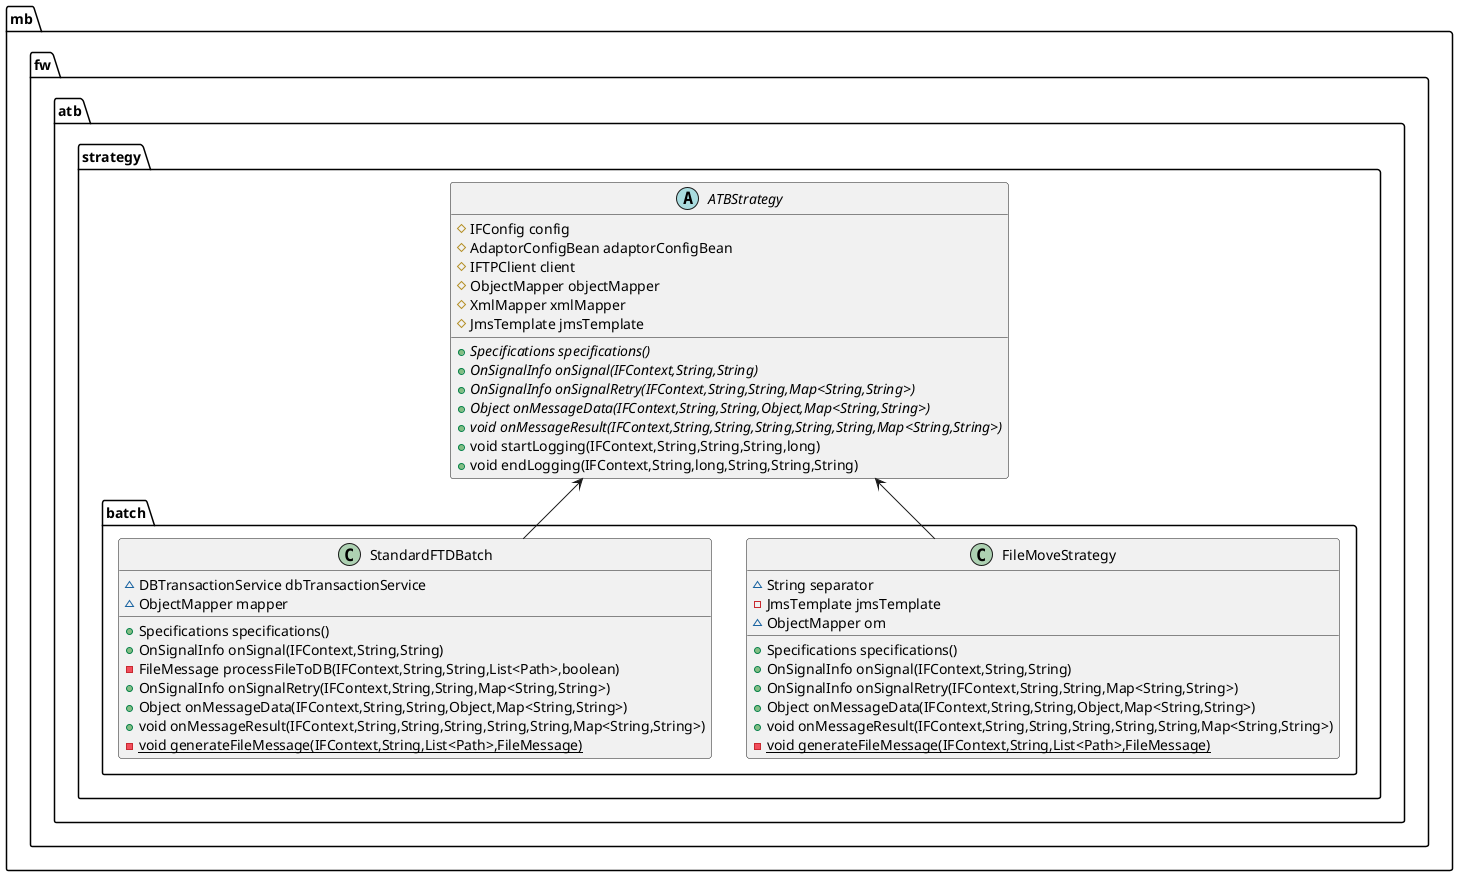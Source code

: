 @startuml
abstract class mb.fw.atb.strategy.ATBStrategy {
# IFConfig config
# AdaptorConfigBean adaptorConfigBean
# IFTPClient client
# ObjectMapper objectMapper
# XmlMapper xmlMapper
# JmsTemplate jmsTemplate
+ {abstract}Specifications specifications()
+ {abstract}OnSignalInfo onSignal(IFContext,String,String)
+ {abstract}OnSignalInfo onSignalRetry(IFContext,String,String,Map<String,String>)
+ {abstract}Object onMessageData(IFContext,String,String,Object,Map<String,String>)
+ {abstract}void onMessageResult(IFContext,String,String,String,String,String,Map<String,String>)
+ void startLogging(IFContext,String,String,String,long)
+ void endLogging(IFContext,String,long,String,String,String)
}


class mb.fw.atb.strategy.batch.FileMoveStrategy {
~ String separator
- JmsTemplate jmsTemplate
~ ObjectMapper om
+ Specifications specifications()
+ OnSignalInfo onSignal(IFContext,String,String)
+ OnSignalInfo onSignalRetry(IFContext,String,String,Map<String,String>)
+ Object onMessageData(IFContext,String,String,Object,Map<String,String>)
+ void onMessageResult(IFContext,String,String,String,String,String,Map<String,String>)
- {static} void generateFileMessage(IFContext,String,List<Path>,FileMessage)
}



class mb.fw.atb.strategy.batch.StandardFTDBatch {
~ DBTransactionService dbTransactionService
~ ObjectMapper mapper
+ Specifications specifications()
+ OnSignalInfo onSignal(IFContext,String,String)
- FileMessage processFileToDB(IFContext,String,String,List<Path>,boolean)
+ OnSignalInfo onSignalRetry(IFContext,String,String,Map<String,String>)
+ Object onMessageData(IFContext,String,String,Object,Map<String,String>)
+ void onMessageResult(IFContext,String,String,String,String,String,Map<String,String>)
- {static} void generateFileMessage(IFContext,String,List<Path>,FileMessage)
}






 FileMoveStrategy -up-> ATBStrategy
 StandardFTDBatch -up-> ATBStrategy
@enduml
